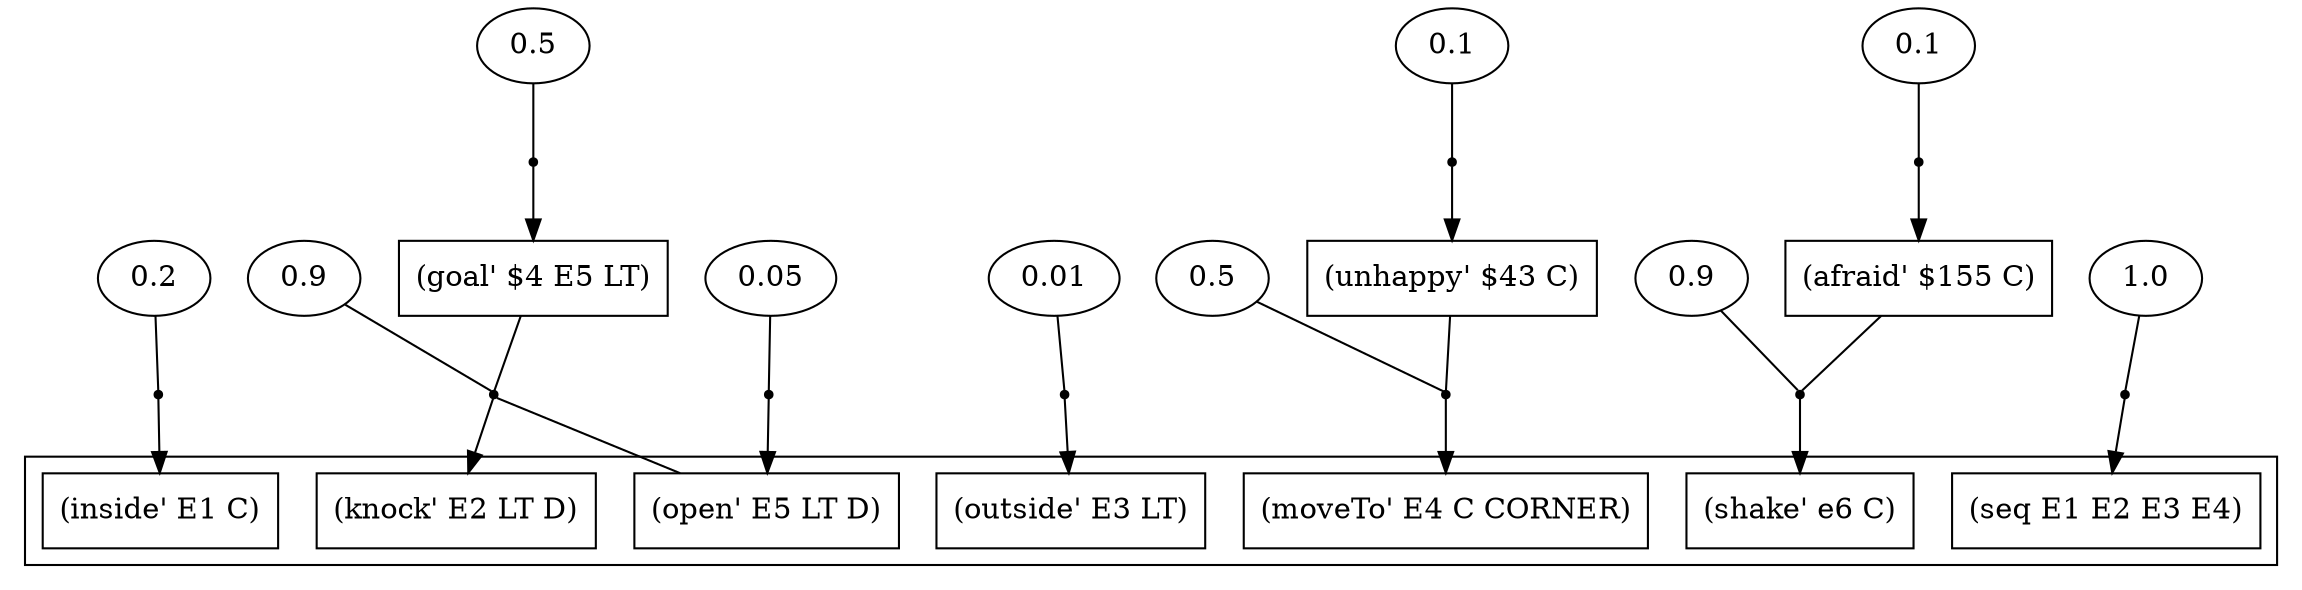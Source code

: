 digraph proof {
 graph [rankdir="TB"]
  e0 [label="0.2"];
  e1 [label="0.9"];
  e2 [label="0.05"];
  e3 [label="0.5"];
  e4 [label="0.01"];
  e5 [label="0.5"];
  e6 [label="0.1"];
  e7 [label="0.9"];
  e8 [label="0.1"];
  e9 [label="1.0"];
  i0 [shape=box label="(goal' $4 E5 LT)"];
  i1 [shape=box label="(unhappy' $43 C)"];
  i2 [shape=box label="(afraid' $155 C)"];
  r0 [shape=point];
  r0 -> o0
  e0 -> r0 [arrowhead=none]
  r1 [shape=point];
  r1 -> o1
  o4 -> r1 [arrowhead=none]
  i0 -> r1 [arrowhead=none]
  e1 -> r1 [arrowhead=none]
  r2 [shape=point];
  r2 -> o4
  e2 -> r2 [arrowhead=none]
  r3 [shape=point];
  r3 -> i0
  e3 -> r3 [arrowhead=none]
  r4 [shape=point];
  r4 -> o2
  e4 -> r4 [arrowhead=none]
  r5 [shape=point];
  r5 -> o3
  i1 -> r5 [arrowhead=none]
  e5 -> r5 [arrowhead=none]
  r6 [shape=point];
  r6 -> i1
  e6 -> r6 [arrowhead=none]
  r7 [shape=point];
  r7 -> o5
  i2 -> r7 [arrowhead=none]
  e7 -> r7 [arrowhead=none]
  r8 [shape=point];
  r8 -> i2
  e8 -> r8 [arrowhead=none]
  r9 [shape=point];
  r9 -> o6
  e9 -> r9 [arrowhead=none]
 subgraph cluster {  o0 [shape=box label="(inside' E1 C)"];
  o1 [shape=box label="(knock' E2 LT D)"];
  o2 [shape=box label="(outside' E3 LT)"];
  o3 [shape=box label="(moveTo' E4 C CORNER)"];
  o4 [shape=box label="(open' E5 LT D)"];
  o5 [shape=box label="(shake' e6 C)"];
  o6 [shape=box label="(seq E1 E2 E3 E4)"];
 }
}

